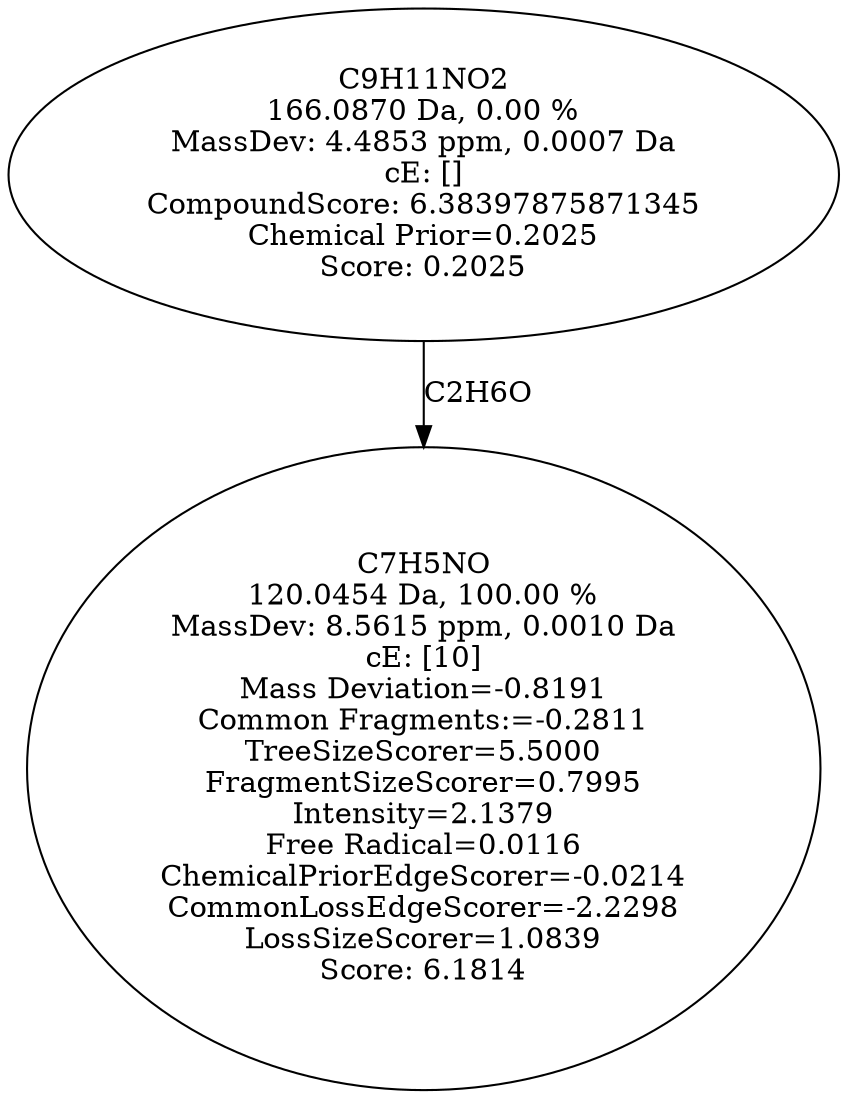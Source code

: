 strict digraph {
v1 [label="C7H5NO\n120.0454 Da, 100.00 %\nMassDev: 8.5615 ppm, 0.0010 Da\ncE: [10]\nMass Deviation=-0.8191\nCommon Fragments:=-0.2811\nTreeSizeScorer=5.5000\nFragmentSizeScorer=0.7995\nIntensity=2.1379\nFree Radical=0.0116\nChemicalPriorEdgeScorer=-0.0214\nCommonLossEdgeScorer=-2.2298\nLossSizeScorer=1.0839\nScore: 6.1814"];
v2 [label="C9H11NO2\n166.0870 Da, 0.00 %\nMassDev: 4.4853 ppm, 0.0007 Da\ncE: []\nCompoundScore: 6.38397875871345\nChemical Prior=0.2025\nScore: 0.2025"];
v2 -> v1 [label="C2H6O"];
}